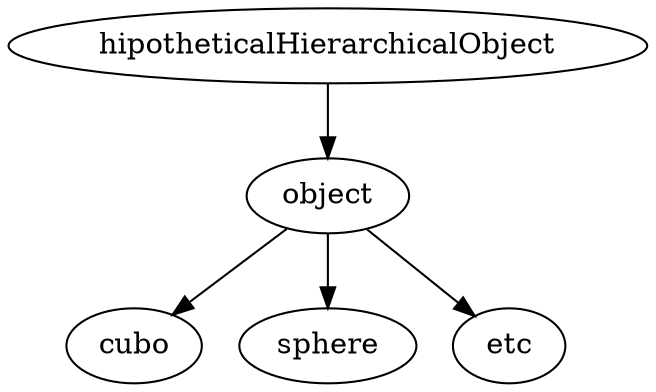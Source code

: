 
digraph C {
	hipotheticalHierarchicalObject -> object;
	object -> cubo;
	object -> sphere;
	object -> etc;
}
